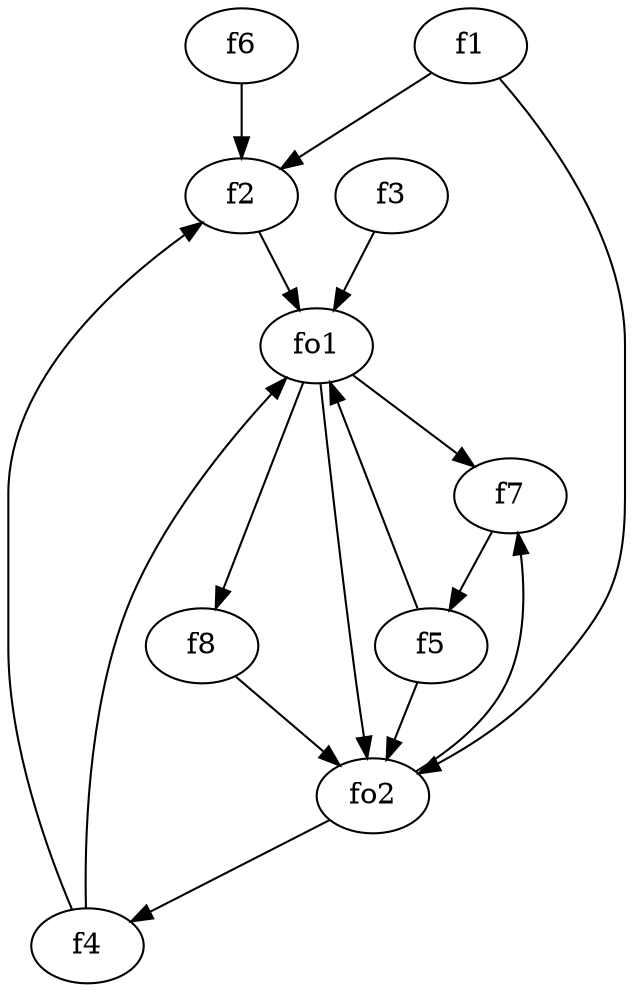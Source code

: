 strict digraph  {
f1;
f2;
f3;
f4;
f5;
f6;
f7;
f8;
fo1;
fo2;
f1 -> f2  [weight=2];
f1 -> fo2  [weight=2];
f2 -> fo1  [weight=2];
f3 -> fo1  [weight=2];
f4 -> fo1  [weight=2];
f4 -> f2  [weight=2];
f5 -> fo1  [weight=2];
f5 -> fo2  [weight=2];
f6 -> f2  [weight=2];
f7 -> f5  [weight=2];
f8 -> fo2  [weight=2];
fo1 -> fo2  [weight=2];
fo1 -> f7  [weight=2];
fo1 -> f8  [weight=2];
fo2 -> f7  [weight=2];
fo2 -> f4  [weight=2];
}
